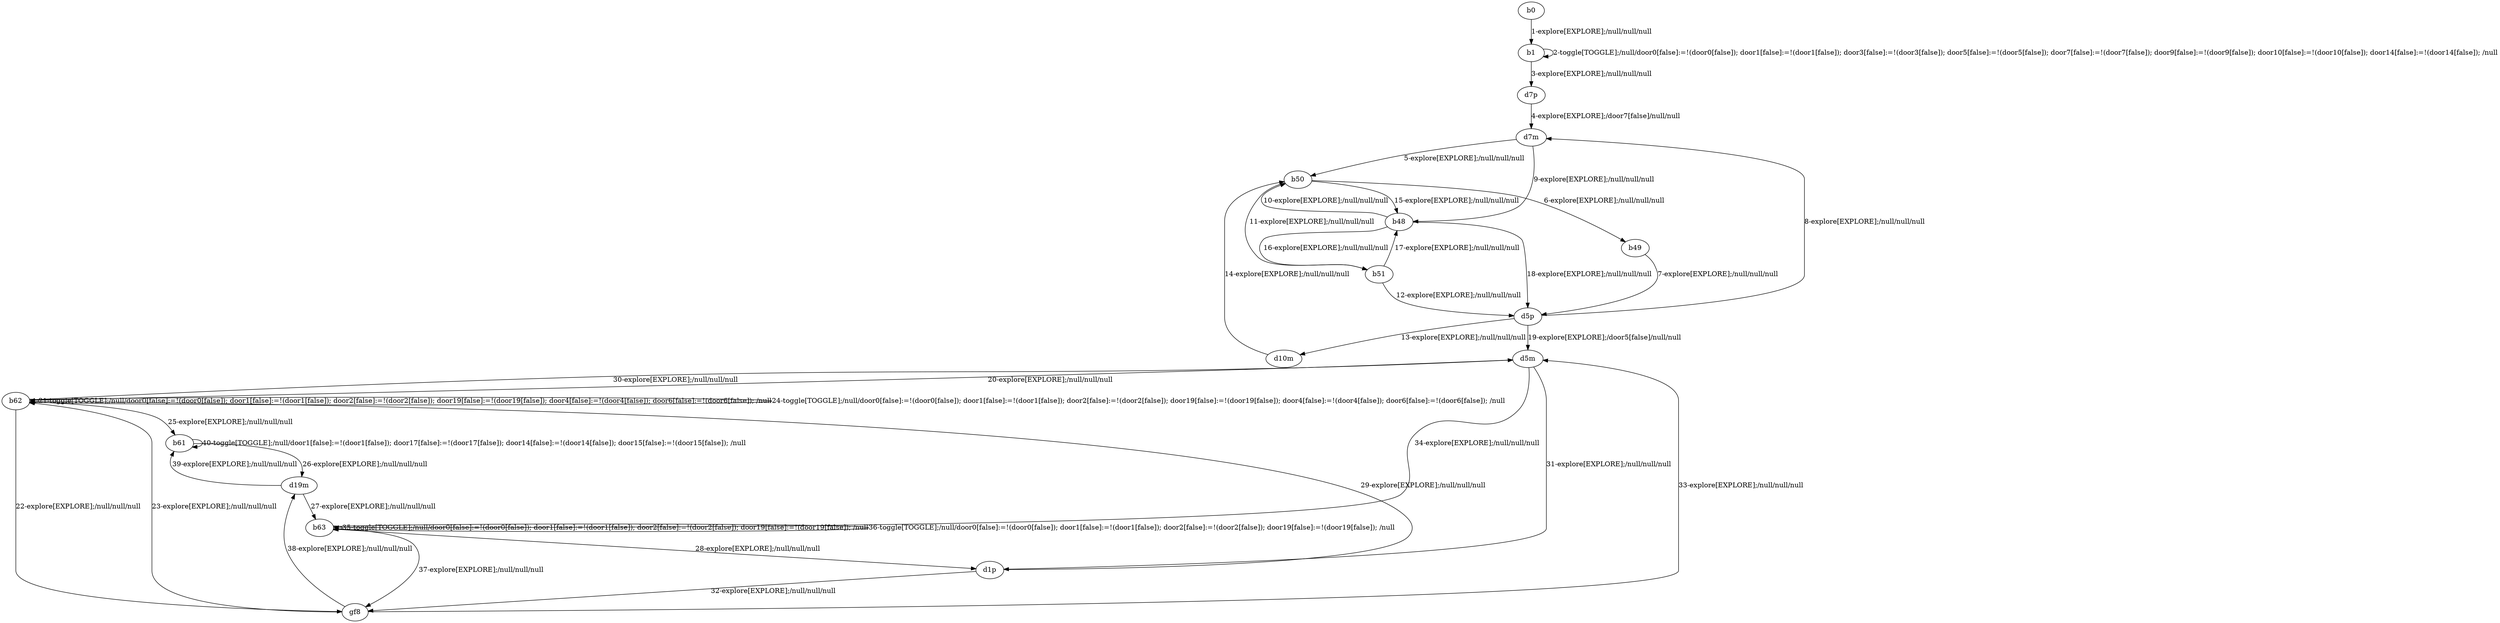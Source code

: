 # Total number of goals covered by this test: 2
# d19m --> b61
# b61 --> b61

digraph g {
"b0" -> "b1" [label = "1-explore[EXPLORE];/null/null/null"];
"b1" -> "b1" [label = "2-toggle[TOGGLE];/null/door0[false]:=!(door0[false]); door1[false]:=!(door1[false]); door3[false]:=!(door3[false]); door5[false]:=!(door5[false]); door7[false]:=!(door7[false]); door9[false]:=!(door9[false]); door10[false]:=!(door10[false]); door14[false]:=!(door14[false]); /null"];
"b1" -> "d7p" [label = "3-explore[EXPLORE];/null/null/null"];
"d7p" -> "d7m" [label = "4-explore[EXPLORE];/door7[false]/null/null"];
"d7m" -> "b50" [label = "5-explore[EXPLORE];/null/null/null"];
"b50" -> "b49" [label = "6-explore[EXPLORE];/null/null/null"];
"b49" -> "d5p" [label = "7-explore[EXPLORE];/null/null/null"];
"d5p" -> "d7m" [label = "8-explore[EXPLORE];/null/null/null"];
"d7m" -> "b48" [label = "9-explore[EXPLORE];/null/null/null"];
"b48" -> "b50" [label = "10-explore[EXPLORE];/null/null/null"];
"b50" -> "b51" [label = "11-explore[EXPLORE];/null/null/null"];
"b51" -> "d5p" [label = "12-explore[EXPLORE];/null/null/null"];
"d5p" -> "d10m" [label = "13-explore[EXPLORE];/null/null/null"];
"d10m" -> "b50" [label = "14-explore[EXPLORE];/null/null/null"];
"b50" -> "b48" [label = "15-explore[EXPLORE];/null/null/null"];
"b48" -> "b51" [label = "16-explore[EXPLORE];/null/null/null"];
"b51" -> "b48" [label = "17-explore[EXPLORE];/null/null/null"];
"b48" -> "d5p" [label = "18-explore[EXPLORE];/null/null/null"];
"d5p" -> "d5m" [label = "19-explore[EXPLORE];/door5[false]/null/null"];
"d5m" -> "b62" [label = "20-explore[EXPLORE];/null/null/null"];
"b62" -> "b62" [label = "21-toggle[TOGGLE];/null/door0[false]:=!(door0[false]); door1[false]:=!(door1[false]); door2[false]:=!(door2[false]); door19[false]:=!(door19[false]); door4[false]:=!(door4[false]); door6[false]:=!(door6[false]); /null"];
"b62" -> "gf8" [label = "22-explore[EXPLORE];/null/null/null"];
"gf8" -> "b62" [label = "23-explore[EXPLORE];/null/null/null"];
"b62" -> "b62" [label = "24-toggle[TOGGLE];/null/door0[false]:=!(door0[false]); door1[false]:=!(door1[false]); door2[false]:=!(door2[false]); door19[false]:=!(door19[false]); door4[false]:=!(door4[false]); door6[false]:=!(door6[false]); /null"];
"b62" -> "b61" [label = "25-explore[EXPLORE];/null/null/null"];
"b61" -> "d19m" [label = "26-explore[EXPLORE];/null/null/null"];
"d19m" -> "b63" [label = "27-explore[EXPLORE];/null/null/null"];
"b63" -> "d1p" [label = "28-explore[EXPLORE];/null/null/null"];
"d1p" -> "b62" [label = "29-explore[EXPLORE];/null/null/null"];
"b62" -> "d5m" [label = "30-explore[EXPLORE];/null/null/null"];
"d5m" -> "d1p" [label = "31-explore[EXPLORE];/null/null/null"];
"d1p" -> "gf8" [label = "32-explore[EXPLORE];/null/null/null"];
"gf8" -> "d5m" [label = "33-explore[EXPLORE];/null/null/null"];
"d5m" -> "b63" [label = "34-explore[EXPLORE];/null/null/null"];
"b63" -> "b63" [label = "35-toggle[TOGGLE];/null/door0[false]:=!(door0[false]); door1[false]:=!(door1[false]); door2[false]:=!(door2[false]); door19[false]:=!(door19[false]); /null"];
"b63" -> "b63" [label = "36-toggle[TOGGLE];/null/door0[false]:=!(door0[false]); door1[false]:=!(door1[false]); door2[false]:=!(door2[false]); door19[false]:=!(door19[false]); /null"];
"b63" -> "gf8" [label = "37-explore[EXPLORE];/null/null/null"];
"gf8" -> "d19m" [label = "38-explore[EXPLORE];/null/null/null"];
"d19m" -> "b61" [label = "39-explore[EXPLORE];/null/null/null"];
"b61" -> "b61" [label = "40-toggle[TOGGLE];/null/door1[false]:=!(door1[false]); door17[false]:=!(door17[false]); door14[false]:=!(door14[false]); door15[false]:=!(door15[false]); /null"];
}
